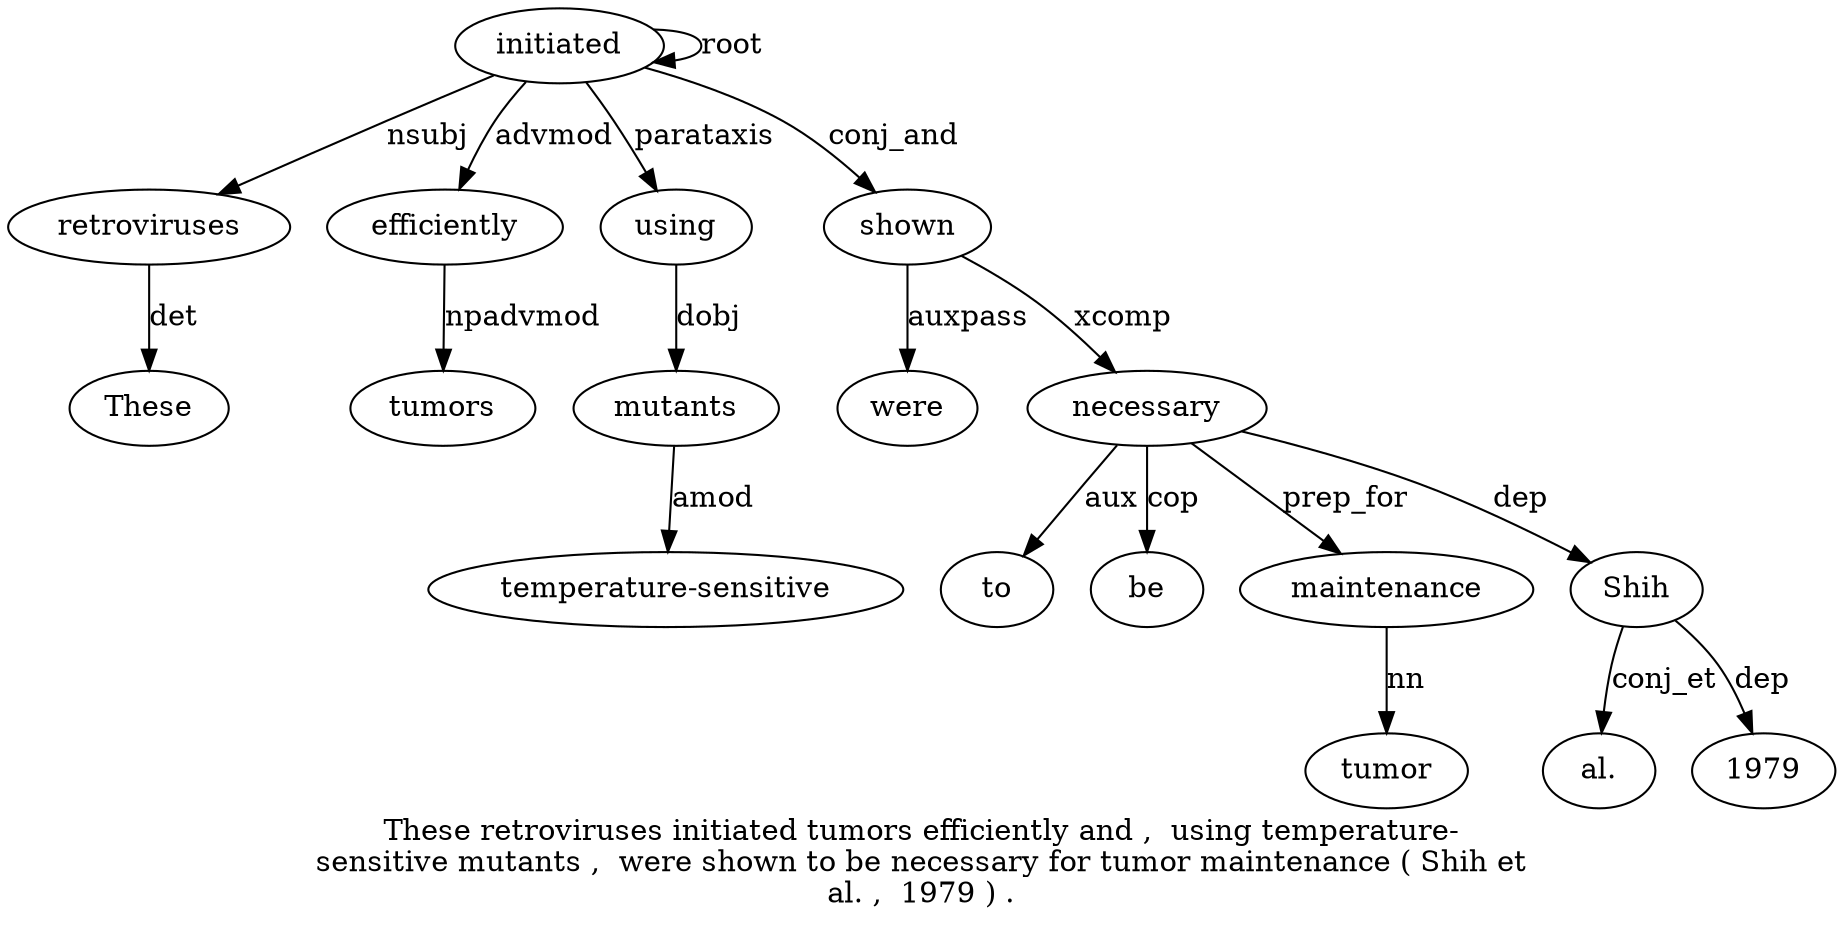 digraph "These retroviruses initiated tumors efficiently and ,  using temperature-sensitive mutants ,  were shown to be necessary for tumor maintenance ( Shih et al. ,  1979 ) ." {
label="These retroviruses initiated tumors efficiently and ,  using temperature-
sensitive mutants ,  were shown to be necessary for tumor maintenance ( Shih et
al. ,  1979 ) .";
retroviruses2 [style=filled, fillcolor=white, label=retroviruses];
These1 [style=filled, fillcolor=white, label=These];
retroviruses2 -> These1  [label=det];
initiated3 [style=filled, fillcolor=white, label=initiated];
initiated3 -> retroviruses2  [label=nsubj];
initiated3 -> initiated3  [label=root];
efficiently5 [style=filled, fillcolor=white, label=efficiently];
tumors4 [style=filled, fillcolor=white, label=tumors];
efficiently5 -> tumors4  [label=npadvmod];
initiated3 -> efficiently5  [label=advmod];
using8 [style=filled, fillcolor=white, label=using];
initiated3 -> using8  [label=parataxis];
mutants10 [style=filled, fillcolor=white, label=mutants];
"temperature-sensitive9" [style=filled, fillcolor=white, label="temperature-sensitive"];
mutants10 -> "temperature-sensitive9"  [label=amod];
using8 -> mutants10  [label=dobj];
shown13 [style=filled, fillcolor=white, label=shown];
were12 [style=filled, fillcolor=white, label=were];
shown13 -> were12  [label=auxpass];
initiated3 -> shown13  [label=conj_and];
necessary16 [style=filled, fillcolor=white, label=necessary];
to14 [style=filled, fillcolor=white, label=to];
necessary16 -> to14  [label=aux];
be15 [style=filled, fillcolor=white, label=be];
necessary16 -> be15  [label=cop];
shown13 -> necessary16  [label=xcomp];
maintenance19 [style=filled, fillcolor=white, label=maintenance];
tumor18 [style=filled, fillcolor=white, label=tumor];
maintenance19 -> tumor18  [label=nn];
necessary16 -> maintenance19  [label=prep_for];
Shih21 [style=filled, fillcolor=white, label=Shih];
necessary16 -> Shih21  [label=dep];
"al.23" [style=filled, fillcolor=white, label="al."];
Shih21 -> "al.23"  [label=conj_et];
197925 [style=filled, fillcolor=white, label=1979];
Shih21 -> 197925  [label=dep];
}
